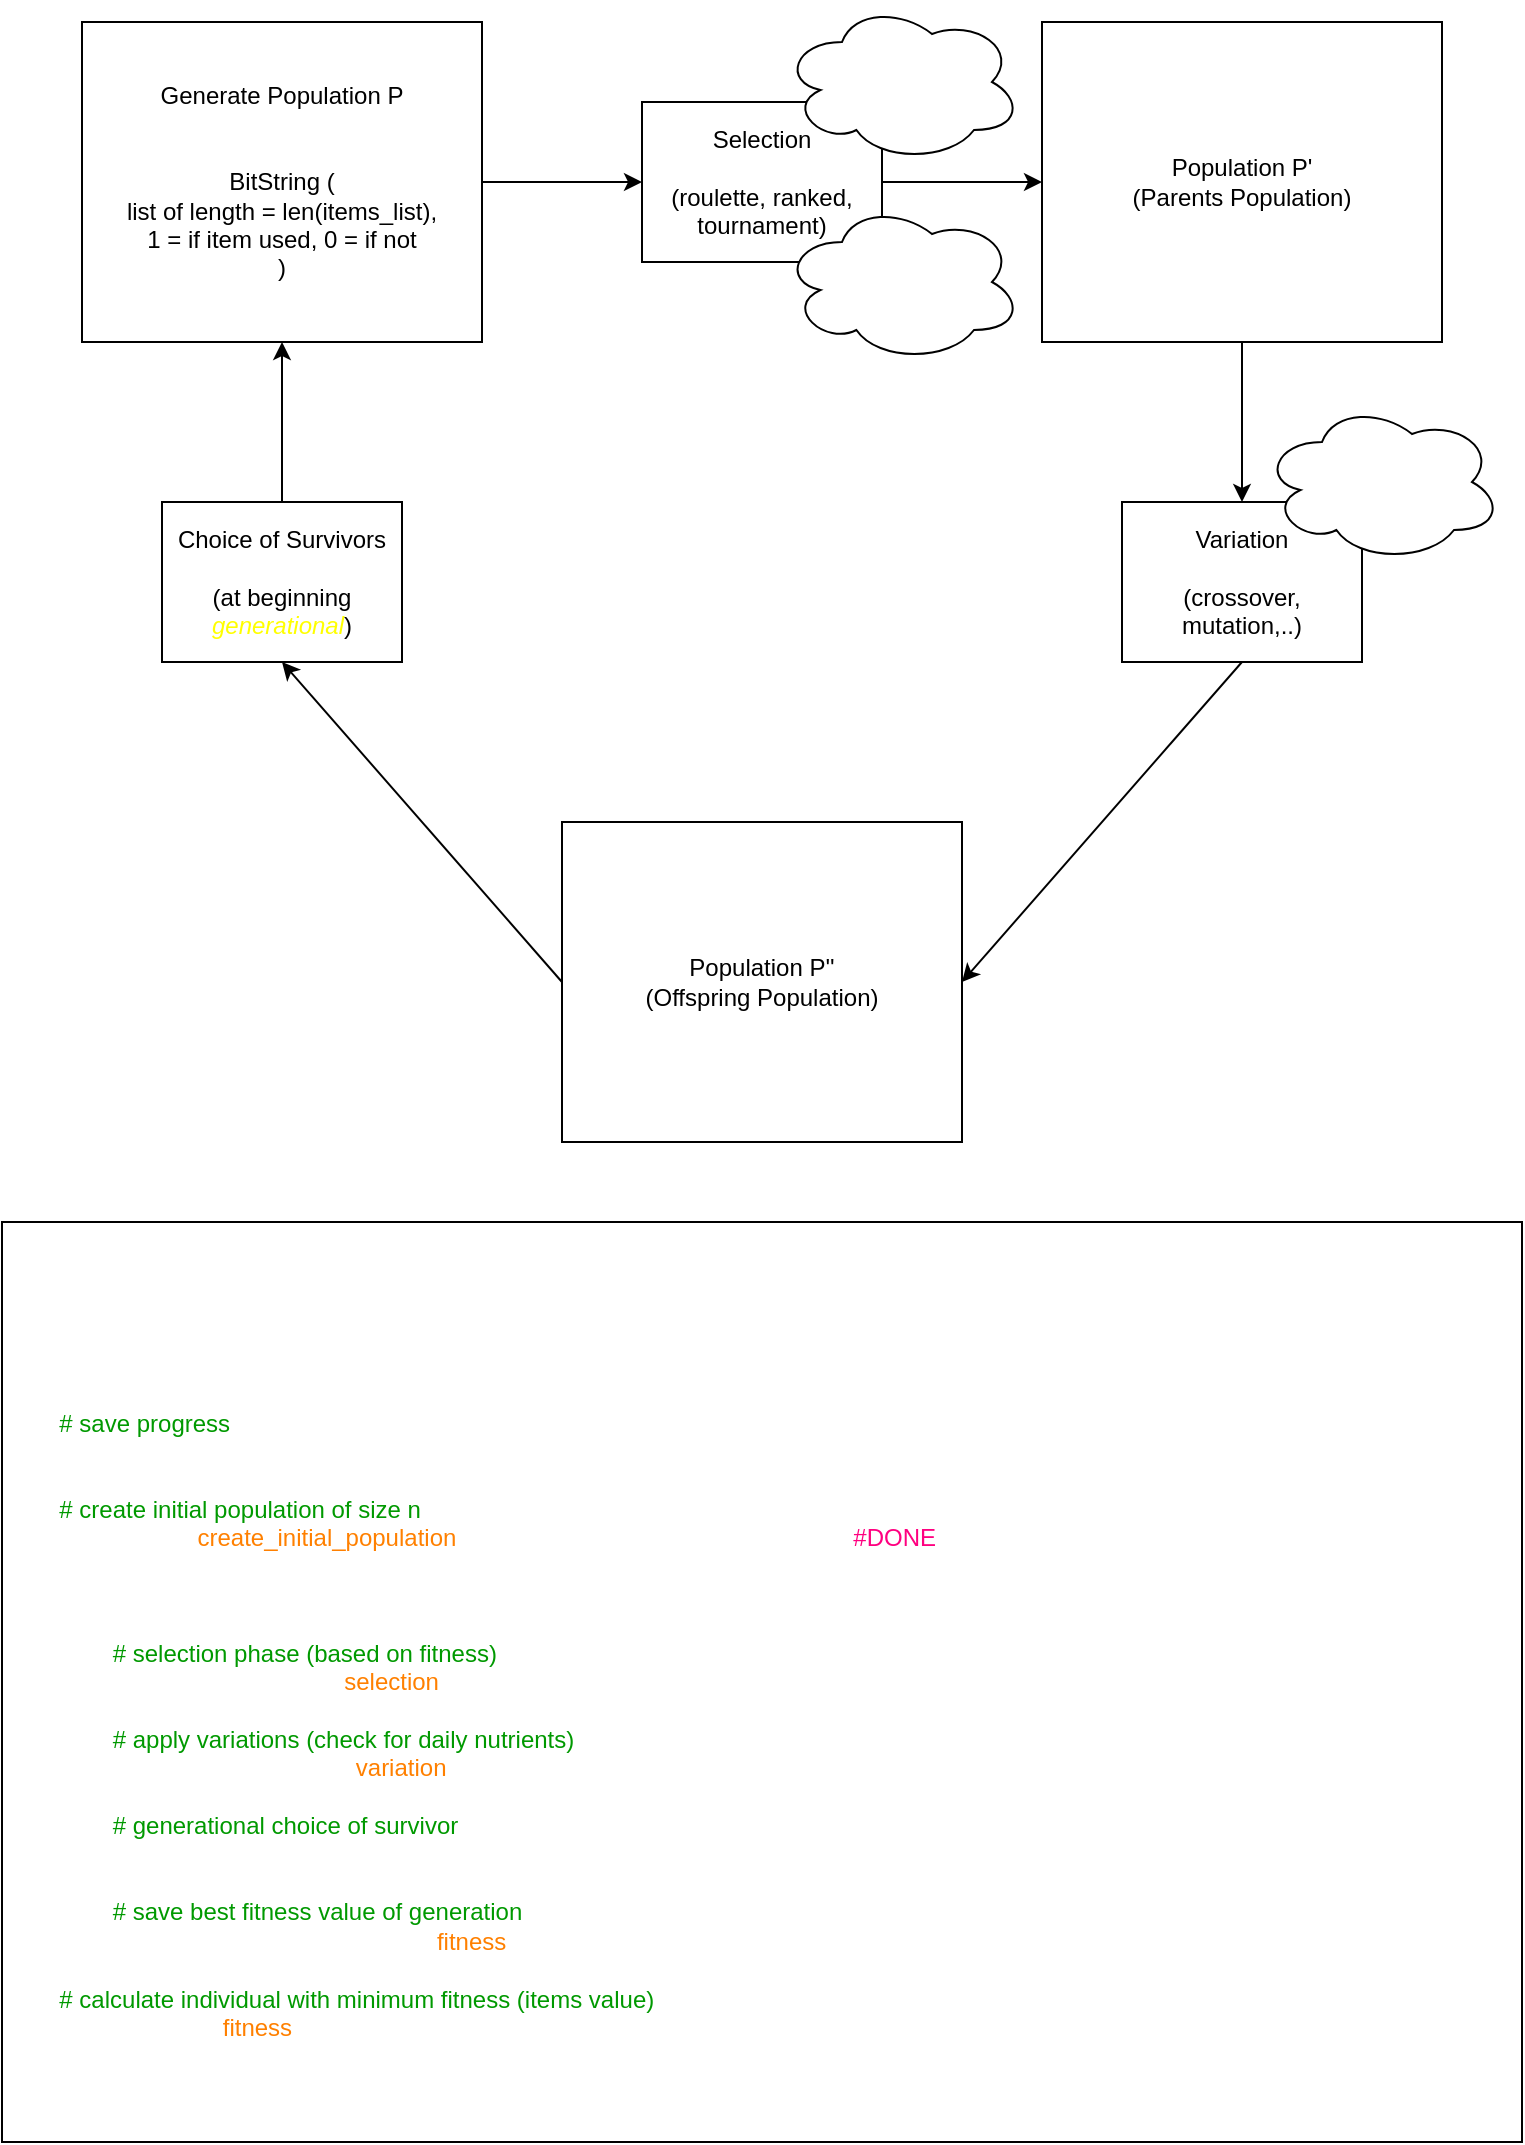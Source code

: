 <mxfile>
    <diagram id="R1VdXa5QDENrbgHMf-Dv" name="Page-1">
        <mxGraphModel dx="1088" dy="661" grid="1" gridSize="10" guides="1" tooltips="1" connect="1" arrows="1" fold="1" page="1" pageScale="1" pageWidth="850" pageHeight="1100" math="0" shadow="0">
            <root>
                <mxCell id="0"/>
                <mxCell id="1" parent="0"/>
                <mxCell id="2" value="Generate Population P&lt;br&gt;&lt;br&gt;&lt;br&gt;BitString (&lt;br&gt;list of length = len(items_list),&lt;br&gt;1 = if item used, 0 = if not&lt;br&gt;)" style="rounded=0;whiteSpace=wrap;html=1;" parent="1" vertex="1">
                    <mxGeometry x="80" y="40" width="200" height="160" as="geometry"/>
                </mxCell>
                <mxCell id="3" value="Selection&lt;br&gt;&lt;br&gt;(roulette, ranked, tournament)" style="rounded=0;whiteSpace=wrap;html=1;" parent="1" vertex="1">
                    <mxGeometry x="360" y="80" width="120" height="80" as="geometry"/>
                </mxCell>
                <mxCell id="4" value="Population P'&lt;br&gt;(Parents Population)" style="rounded=0;whiteSpace=wrap;html=1;" parent="1" vertex="1">
                    <mxGeometry x="560" y="40" width="200" height="160" as="geometry"/>
                </mxCell>
                <mxCell id="5" value="" style="endArrow=classic;html=1;exitX=1;exitY=0.5;exitDx=0;exitDy=0;entryX=0;entryY=0.5;entryDx=0;entryDy=0;" parent="1" source="2" target="3" edge="1">
                    <mxGeometry width="50" height="50" relative="1" as="geometry">
                        <mxPoint x="560" y="310" as="sourcePoint"/>
                        <mxPoint x="610" y="260" as="targetPoint"/>
                    </mxGeometry>
                </mxCell>
                <mxCell id="6" value="" style="endArrow=classic;html=1;exitX=1;exitY=0.5;exitDx=0;exitDy=0;entryX=0;entryY=0.5;entryDx=0;entryDy=0;" parent="1" source="3" target="4" edge="1">
                    <mxGeometry width="50" height="50" relative="1" as="geometry">
                        <mxPoint x="560" y="310" as="sourcePoint"/>
                        <mxPoint x="610" y="260" as="targetPoint"/>
                    </mxGeometry>
                </mxCell>
                <mxCell id="7" value="Variation&lt;br&gt;&lt;br&gt;(crossover, mutation,..)" style="rounded=0;whiteSpace=wrap;html=1;" parent="1" vertex="1">
                    <mxGeometry x="600" y="280" width="120" height="80" as="geometry"/>
                </mxCell>
                <mxCell id="8" value="" style="endArrow=classic;html=1;exitX=0.5;exitY=1;exitDx=0;exitDy=0;entryX=0.5;entryY=0;entryDx=0;entryDy=0;" parent="1" source="4" target="7" edge="1">
                    <mxGeometry width="50" height="50" relative="1" as="geometry">
                        <mxPoint x="560" y="290" as="sourcePoint"/>
                        <mxPoint x="610" y="240" as="targetPoint"/>
                    </mxGeometry>
                </mxCell>
                <mxCell id="9" value="Population P''&lt;br&gt;(Offspring Population)" style="rounded=0;whiteSpace=wrap;html=1;" parent="1" vertex="1">
                    <mxGeometry x="320" y="440" width="200" height="160" as="geometry"/>
                </mxCell>
                <mxCell id="10" value="" style="endArrow=classic;html=1;exitX=0.5;exitY=1;exitDx=0;exitDy=0;entryX=1;entryY=0.5;entryDx=0;entryDy=0;" parent="1" source="7" target="9" edge="1">
                    <mxGeometry width="50" height="50" relative="1" as="geometry">
                        <mxPoint x="460" y="340" as="sourcePoint"/>
                        <mxPoint x="510" y="290" as="targetPoint"/>
                    </mxGeometry>
                </mxCell>
                <mxCell id="11" value="" style="endArrow=classic;html=1;exitX=0;exitY=0.5;exitDx=0;exitDy=0;entryX=0.5;entryY=1;entryDx=0;entryDy=0;" parent="1" source="9" target="12" edge="1">
                    <mxGeometry width="50" height="50" relative="1" as="geometry">
                        <mxPoint x="460" y="330" as="sourcePoint"/>
                        <mxPoint x="210" y="420" as="targetPoint"/>
                    </mxGeometry>
                </mxCell>
                <mxCell id="12" value="Choice of Survivors&lt;br&gt;&lt;br&gt;(at beginning &lt;font color=&quot;#ffff00&quot;&gt;&lt;i&gt;generational&lt;/i&gt;&lt;/font&gt;)" style="rounded=0;whiteSpace=wrap;html=1;" parent="1" vertex="1">
                    <mxGeometry x="120" y="280" width="120" height="80" as="geometry"/>
                </mxCell>
                <mxCell id="13" value="" style="endArrow=classic;html=1;fontColor=#FFFF00;exitX=0.5;exitY=0;exitDx=0;exitDy=0;entryX=0.5;entryY=1;entryDx=0;entryDy=0;" parent="1" source="12" target="2" edge="1">
                    <mxGeometry width="50" height="50" relative="1" as="geometry">
                        <mxPoint x="370" y="310" as="sourcePoint"/>
                        <mxPoint x="420" y="260" as="targetPoint"/>
                    </mxGeometry>
                </mxCell>
                <mxCell id="14" value="&lt;font color=&quot;#ffffff&quot;&gt;check for&lt;br&gt;constraints&lt;/font&gt;" style="ellipse;shape=cloud;whiteSpace=wrap;html=1;fontColor=#FFFF00;" parent="1" vertex="1">
                    <mxGeometry x="670" y="230" width="120" height="80" as="geometry"/>
                </mxCell>
                <mxCell id="19" value="&lt;font color=&quot;#ffffff&quot;&gt;fitness&lt;br&gt;function&lt;br&gt;needed&lt;/font&gt;" style="ellipse;shape=cloud;whiteSpace=wrap;html=1;fontColor=#FFFF00;" parent="1" vertex="1">
                    <mxGeometry x="430" y="30" width="120" height="80" as="geometry"/>
                </mxCell>
                <mxCell id="20" value="generations = 100&lt;br&gt;population_size = 20&lt;br&gt;&lt;br&gt;def genetic_algorithm(nutrients, commodities, generations, population_size):&lt;br&gt;&lt;br&gt;&lt;span style=&quot;white-space: pre;&quot;&gt;&#9;&lt;/span&gt;&lt;font color=&quot;#009900&quot;&gt;# save progress&lt;/font&gt;&lt;br&gt;&lt;span style=&quot;white-space: pre;&quot;&gt;&#9;&lt;/span&gt;fitness_progress = []&lt;br&gt;&lt;br&gt;&lt;font color=&quot;#009900&quot;&gt;&lt;span style=&quot;white-space: pre;&quot;&gt;&#9;&lt;/span&gt;# create initial population of size n&lt;br&gt;&lt;/font&gt;&lt;span style=&quot;white-space: pre;&quot;&gt;&#9;&lt;/span&gt;population = &lt;font color=&quot;#ff8000&quot;&gt;create_initial_population&lt;/font&gt;(population_size = population_size)&amp;nbsp; &amp;nbsp;&lt;font color=&quot;#ff0080&quot;&gt;#DONE&lt;/font&gt;&lt;br&gt;&lt;br&gt;&lt;span style=&quot;white-space: pre;&quot;&gt;&#9;&lt;/span&gt;for gen in range(generations):&lt;br&gt;&lt;span style=&quot;&quot;&gt;&#9;&lt;span style=&quot;&quot;&gt;&#9;&lt;/span&gt;&lt;br&gt;&lt;/span&gt;&lt;span style=&quot;&quot;&gt;&#9;&lt;/span&gt;&lt;span style=&quot;&quot;&gt;&#9;&lt;/span&gt;&lt;font color=&quot;#009900&quot;&gt;&lt;span style=&quot;white-space: pre;&quot;&gt;&#9;&lt;/span&gt;&lt;span style=&quot;white-space: pre;&quot;&gt;&#9;&lt;/span&gt;# selection phase (based on fitness)&lt;br&gt;&lt;/font&gt;&lt;span style=&quot;&quot;&gt;&#9;&lt;span style=&quot;&quot;&gt;&#9;&lt;/span&gt;&lt;/span&gt;&lt;span style=&quot;white-space: pre;&quot;&gt;&#9;&lt;/span&gt;&lt;span style=&quot;white-space: pre;&quot;&gt;&#9;&lt;/span&gt;parents_population = &lt;font color=&quot;#ff8000&quot;&gt;selection&lt;/font&gt;(population)&lt;br&gt;&lt;br&gt;&lt;span style=&quot;&quot;&gt;&#9;&lt;/span&gt;&lt;span style=&quot;&quot;&gt;&#9;&lt;/span&gt;&lt;font color=&quot;#009900&quot;&gt;&lt;span style=&quot;white-space: pre;&quot;&gt;&#9;&lt;/span&gt;&lt;span style=&quot;white-space: pre;&quot;&gt;&#9;&lt;/span&gt;# apply variations (check for daily nutrients)&lt;br&gt;&lt;/font&gt;&lt;span style=&quot;&quot;&gt;&#9;&lt;span style=&quot;&quot;&gt;&#9;&lt;/span&gt;&lt;/span&gt;&lt;span style=&quot;white-space: pre;&quot;&gt;&#9;&lt;/span&gt;&lt;span style=&quot;white-space: pre;&quot;&gt;&#9;&lt;/span&gt;offspring_population = &lt;font color=&quot;#ff8000&quot;&gt;variation&lt;/font&gt;(parents_population)&lt;br&gt;&lt;span style=&quot;&quot;&gt;&#9;&lt;/span&gt;&lt;span style=&quot;&quot;&gt;&#9;&lt;/span&gt;&lt;br&gt;&lt;span style=&quot;&quot;&gt;&#9;&lt;/span&gt;&lt;span style=&quot;&quot;&gt;&#9;&lt;/span&gt;&lt;font color=&quot;#009900&quot;&gt;&lt;span style=&quot;white-space: pre;&quot;&gt;&#9;&lt;/span&gt;&lt;span style=&quot;white-space: pre;&quot;&gt;&#9;&lt;/span&gt;# generational choice of survivor&lt;br&gt;&lt;/font&gt;&lt;span style=&quot;&quot;&gt;&#9;&lt;/span&gt;&lt;span style=&quot;&quot;&gt;&#9;&lt;/span&gt;&lt;span style=&quot;white-space: pre;&quot;&gt;&#9;&lt;/span&gt;&lt;span style=&quot;white-space: pre;&quot;&gt;&#9;&lt;/span&gt;population = offspring_population&lt;br&gt;&lt;br&gt;&lt;span style=&quot;&quot;&gt;&#9;&lt;/span&gt;&lt;span style=&quot;&quot;&gt;&#9;&lt;/span&gt;&lt;font color=&quot;#009900&quot;&gt;&lt;span style=&quot;white-space: pre;&quot;&gt;&#9;&lt;/span&gt;&lt;span style=&quot;white-space: pre;&quot;&gt;&#9;&lt;/span&gt;# save best fitness value of generation&lt;br&gt;&lt;/font&gt;&lt;span style=&quot;&quot;&gt;&#9;&lt;/span&gt;&lt;span style=&quot;&quot;&gt;&#9;&lt;/span&gt;&lt;span style=&quot;white-space: pre;&quot;&gt;&#9;&lt;/span&gt;&lt;span style=&quot;white-space: pre;&quot;&gt;&#9;&lt;/span&gt;fitness_progress.append(min([&lt;font color=&quot;#ff8000&quot;&gt;fitness&lt;/font&gt;(individual) for individual in population]))&lt;br&gt;&lt;br&gt;&lt;span style=&quot;&quot;&gt;&#9;&lt;/span&gt;&lt;font color=&quot;#009900&quot;&gt;&lt;span style=&quot;white-space: pre;&quot;&gt;&#9;&lt;/span&gt;# calculate individual with minimum fitness (items value)&lt;br&gt;&lt;/font&gt;&lt;span style=&quot;&quot;&gt;&#9;&lt;/span&gt;&lt;span style=&quot;white-space: pre;&quot;&gt;&#9;&lt;/span&gt;solution = min([&lt;font color=&quot;#ff8000&quot;&gt;fitness&lt;/font&gt;(individual) for individual in population])&lt;br&gt;&lt;br&gt;&lt;span style=&quot;&quot;&gt;&#9;&lt;/span&gt;&lt;span style=&quot;white-space: pre;&quot;&gt;&#9;&lt;/span&gt;return f'Min. monetary value: {solution}'&lt;br&gt;&lt;span style=&quot;&quot;&gt;&#9;&lt;/span&gt;" style="rounded=0;whiteSpace=wrap;html=1;fontColor=#FFFFFF;align=left;" parent="1" vertex="1">
                    <mxGeometry x="40" y="640" width="760" height="460" as="geometry"/>
                </mxCell>
                <mxCell id="21" value="&lt;font color=&quot;#ffffff&quot;&gt;check&lt;br&gt;for&lt;br&gt;constraints&lt;br&gt;&lt;/font&gt;" style="ellipse;shape=cloud;whiteSpace=wrap;html=1;fontColor=#FFFF00;" vertex="1" parent="1">
                    <mxGeometry x="430" y="130" width="120" height="80" as="geometry"/>
                </mxCell>
            </root>
        </mxGraphModel>
    </diagram>
</mxfile>
